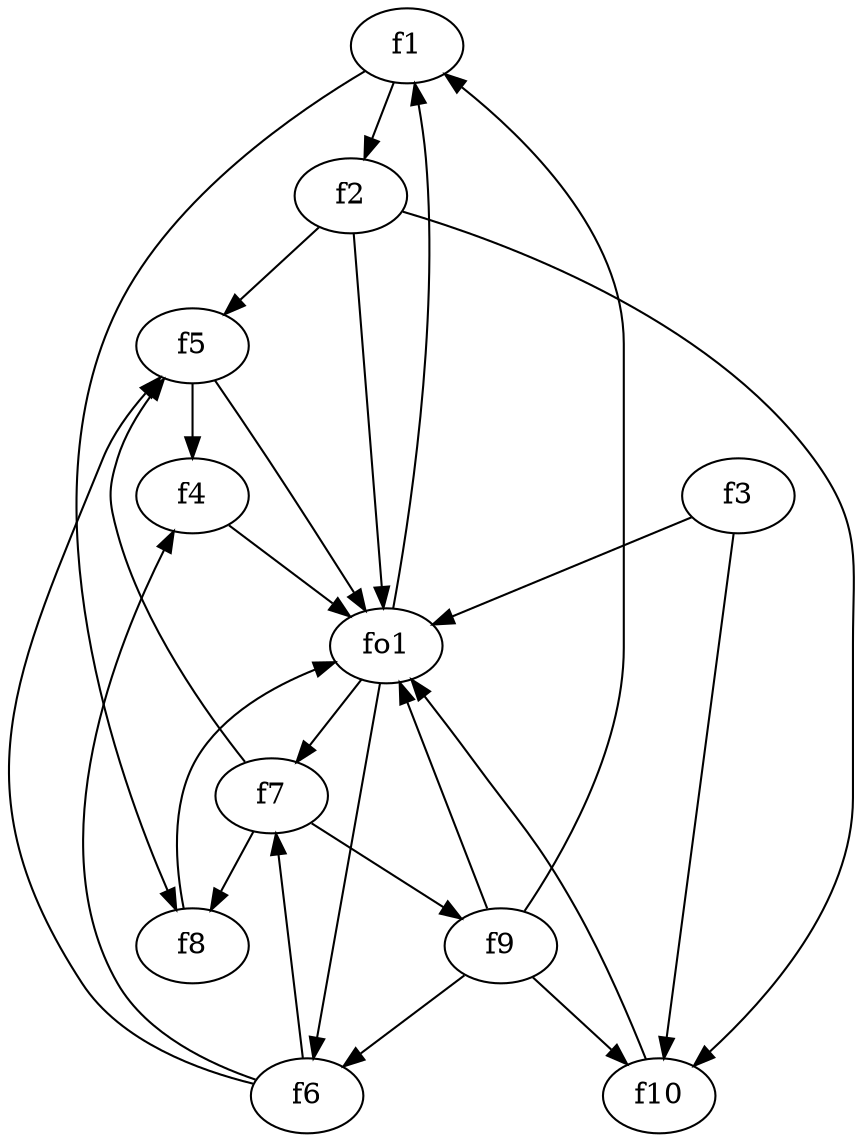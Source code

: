 strict digraph  {
f1;
f2;
f3;
f4;
f5;
f6;
f7;
f8;
f9;
f10;
fo1;
f1 -> f2  [weight=2];
f1 -> f8  [weight=2];
f2 -> f5  [weight=2];
f2 -> f10  [weight=2];
f2 -> fo1  [weight=2];
f3 -> fo1  [weight=2];
f3 -> f10  [weight=2];
f4 -> fo1  [weight=2];
f5 -> fo1  [weight=2];
f5 -> f4  [weight=2];
f6 -> f5  [weight=2];
f6 -> f7  [weight=2];
f6 -> f4  [weight=2];
f7 -> f9  [weight=2];
f7 -> f8  [weight=2];
f7 -> f5  [weight=2];
f8 -> fo1  [weight=2];
f9 -> f10  [weight=2];
f9 -> fo1  [weight=2];
f9 -> f1  [weight=2];
f9 -> f6  [weight=2];
f10 -> fo1  [weight=2];
fo1 -> f7  [weight=2];
fo1 -> f6  [weight=2];
fo1 -> f1  [weight=2];
}
